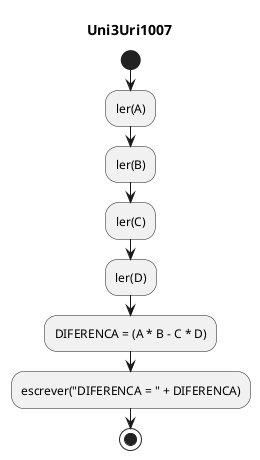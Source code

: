 @startuml Uni3Uri1007
	title Uni3Uri1007
 	start
 	:ler(A);
 	:ler(B);
 	:ler(C);
 	:ler(D);
 	:DIFERENCA = (A * B - C * D);
 	:escrever("DIFERENCA = " + DIFERENCA);
 	stop
 @enduml
